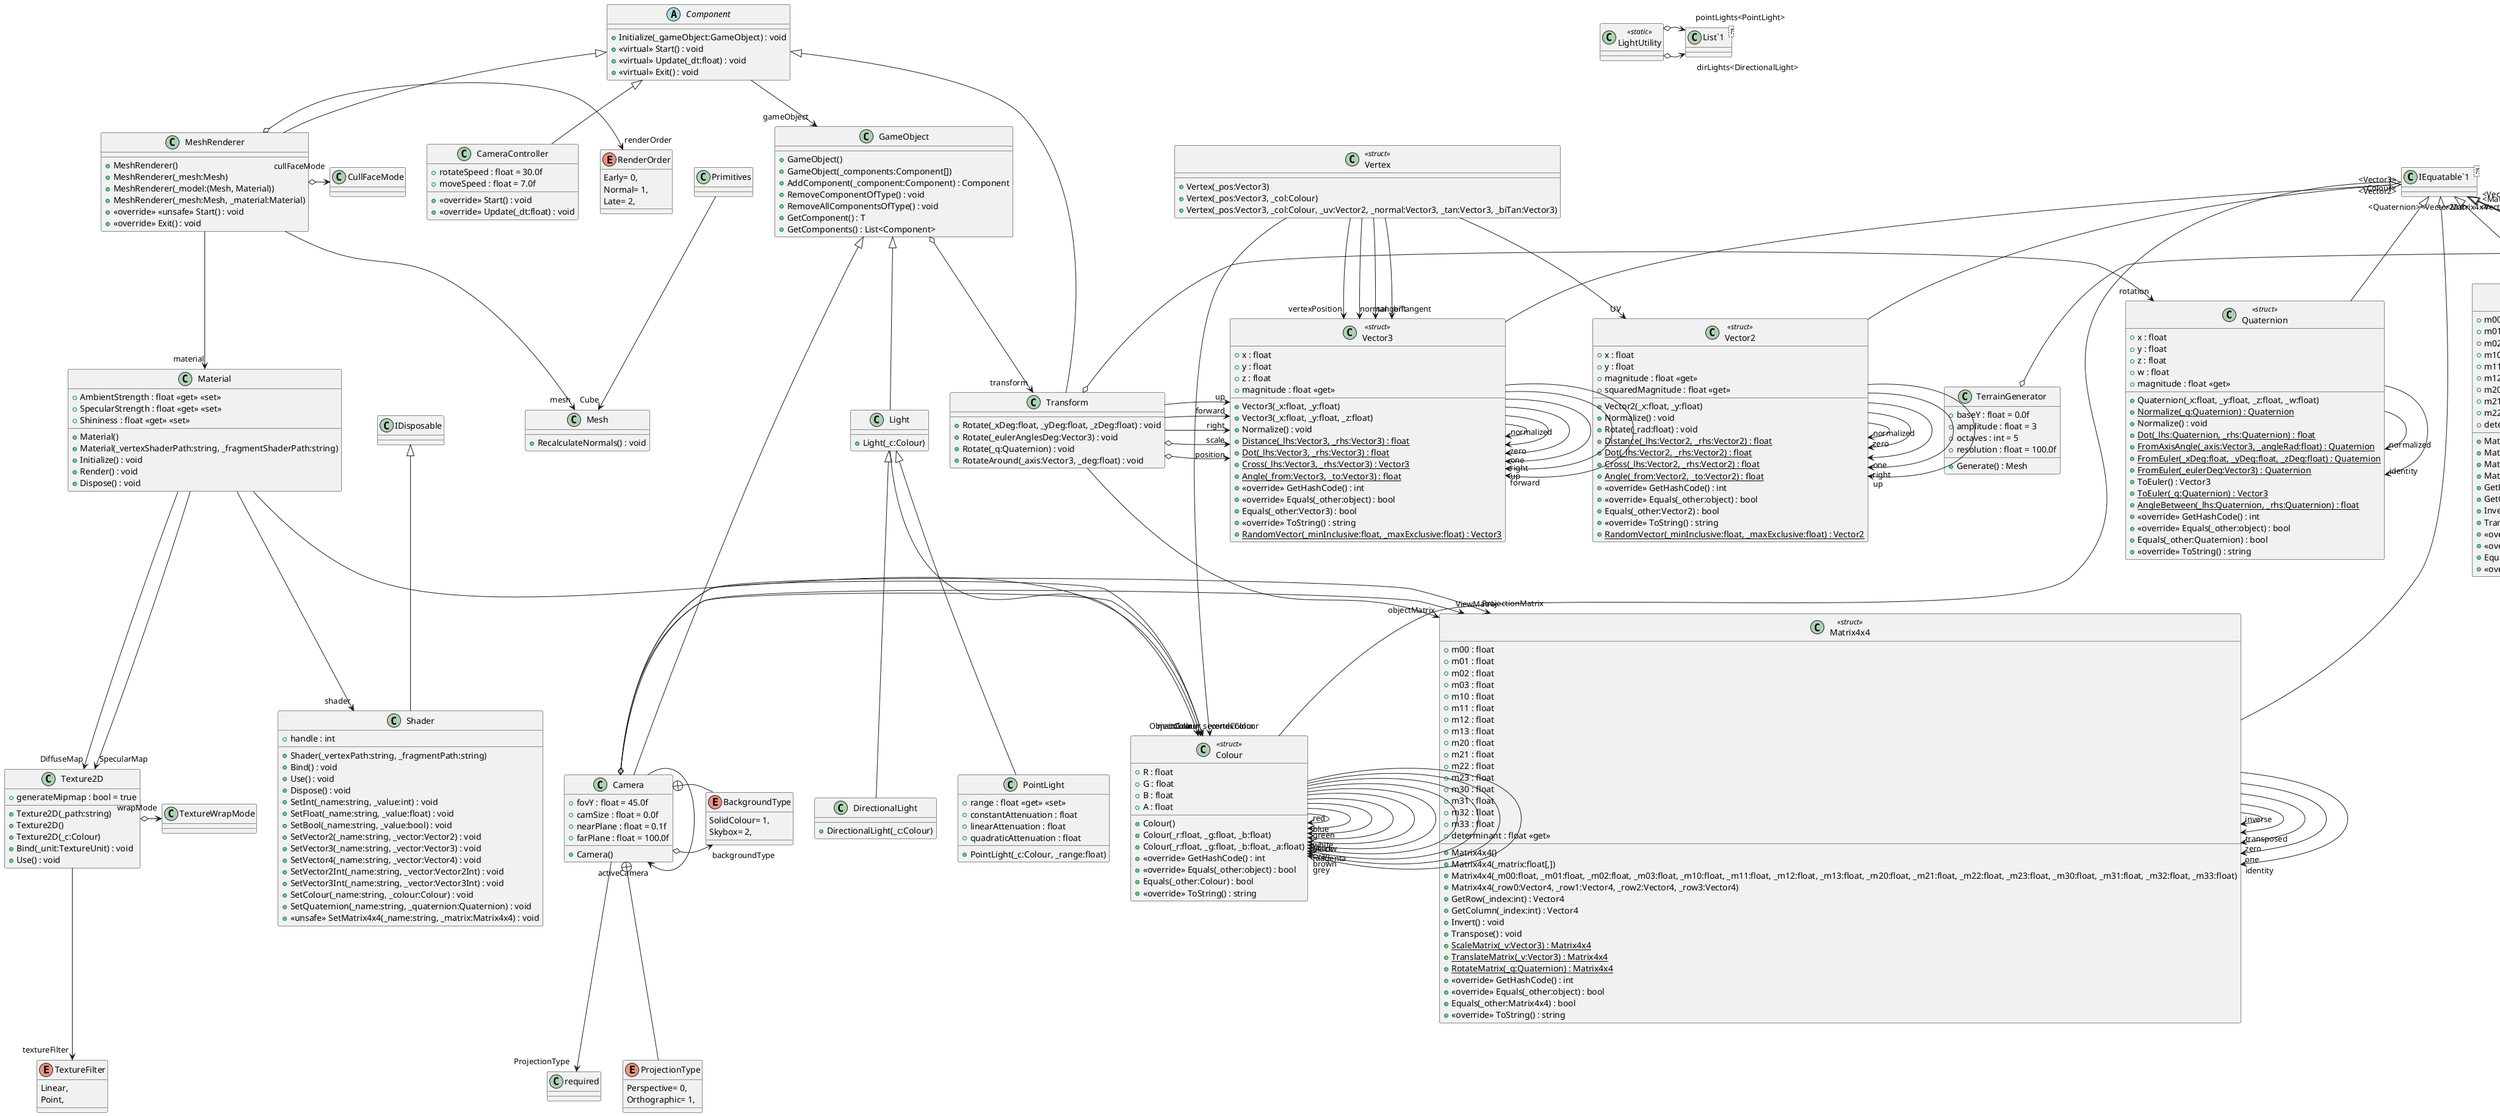 @startuml
class LoadedObjectTest {
}
Game <|-- LoadedObjectTest
class LoadedSphereTest {
}
Game <|-- LoadedSphereTest
class AssignmentOne {
}
Game <|-- AssignmentOne
class TerrainTest {
}
Game <|-- TerrainTest
class TerrainGenerator {
    + baseY : float = 0.0f
    + amplitude : float = 3
    + octaves : int = 5
    + resolution : float = 100.0f
    + Generate() : Mesh
}
TerrainGenerator o-> "size" Vector2Int
class Noise2d <<static>> {
    {static} Noise2d()
    + {static} Reseed() : void
    + {static} Noise(_x:float, _y:float) : float
}
abstract class Component {
    + Initialize(_gameObject:GameObject) : void
    + <<virtual>> Start() : void
    + <<virtual>> Update(_dt:float) : void
    + <<virtual>> Exit() : void
}
Component --> "gameObject" GameObject
class FileLoader <<static>> {
    + {static} LoadModel(_path:string) : (Mesh, Material)
}
class Window {
    + {static} <<readonly>> width : int = 1400
    + {static} <<readonly>> height : int = 800
    + Window(_title:string)
    + Initialize() : void
    + Render() : void
    + Update(_dt:float) : void
    + Exit() : void
}
class "Action`2"<T1,T2> {
}
GameWindow <|-- Window
Window --> "WindowResized<int,int>" "Action`2"
Window --> "HandleInput<KeyboardState,MouseState>" "Action`2"
class GameObject {
    + GameObject()
    + GameObject(_components:Component[])
    + AddComponent(_component:Component) : Component
    + RemoveComponentOfType() : void
    + RemoveAllComponentsOfType() : void
    + GetComponent() : T
    + GetComponents() : List<Component>
}
GameObject o-> "transform" Transform
class Game {
    + {static} isInitialized : bool = false
    + <<unsafe>> Run() : void
}
class "Action`1"<T> {
}
Game --> "InitCall" Action
Game --> "UpdateCall<float>" "Action`1"
Game --> "LateUpdateCall" Action
Game --> "EarlyRenderCall" Action
Game --> "RenderCall" Action
Game --> "LateRenderCall" Action
Game --> "ExitCall" Action
class Colour <<struct>> {
    + R : float
    + G : float
    + B : float
    + A : float
    + Colour()
    + Colour(_r:float, _g:float, _b:float)
    + Colour(_r:float, _g:float, _b:float, _a:float)
    + <<override>> GetHashCode() : int
    + <<override>> Equals(_other:object) : bool
    + Equals(_other:Colour) : bool
    + <<override>> ToString() : string
}
class "IEquatable`1"<T> {
}
"IEquatable`1" "<Colour>" <|-- Colour
Colour --> "red" Colour
Colour --> "green" Colour
Colour --> "blue" Colour
Colour --> "white" Colour
Colour --> "black" Colour
Colour --> "yellow" Colour
Colour --> "cyan" Colour
Colour --> "magenta" Colour
Colour --> "grey" Colour
Colour --> "brown" Colour
class ExtensionMethods <<static>> {
    + {static} Map(_value:float, _inputMin:float, _inputMax:float, _outputMin:float, _outputMax:float) : float
}
class Material {
    + Material()
    + Material(_vertexShaderPath:string, _fragmentShaderPath:string)
    + Initialize() : void
    + Render() : void
    + Dispose() : void
    + AmbientStrength : float <<get>> <<set>>
    + SpecularStrength : float <<get>> <<set>>
    + Shininess : float <<get>> <<set>>
}
Material --> "shader" Shader
Material --> "ObjectColour" Colour
Material --> "DiffuseMap" Texture2D
Material --> "SpecularMap" Texture2D
class Mesh {
    + RecalculateNormals() : void
}
class MeshRenderer {
    + MeshRenderer()
    + MeshRenderer(_mesh:Mesh)
    + MeshRenderer(_model:(Mesh, Material))
    + MeshRenderer(_mesh:Mesh, _material:Material)
    + <<override>> <<unsafe>> Start() : void
    + <<override>> Exit() : void
}
Component <|-- MeshRenderer
MeshRenderer --> "material" Material
MeshRenderer --> "mesh" Mesh
MeshRenderer o-> "cullFaceMode" CullFaceMode
MeshRenderer o-> "renderOrder" RenderOrder
enum TextureFilter {
    Linear,
    Point,
}
class Texture2D {
    + generateMipmap : bool = true
    + Texture2D(_path:string)
    + Texture2D()
    + Texture2D(_c:Colour)
    + Bind(_unit:TextureUnit) : void
    + Use() : void
}
Texture2D --> "textureFilter" TextureFilter
Texture2D o-> "wrapMode" TextureWrapMode
class Shader {
    + handle : int
    + Shader(_vertexPath:string, _fragmentPath:string)
    + Bind() : void
    + Use() : void
    + Dispose() : void
    + SetInt(_name:string, _value:int) : void
    + SetFloat(_name:string, _value:float) : void
    + SetBool(_name:string, _value:bool) : void
    + SetVector2(_name:string, _vector:Vector2) : void
    + SetVector3(_name:string, _vector:Vector3) : void
    + SetVector4(_name:string, _vector:Vector4) : void
    + SetVector2Int(_name:string, _vector:Vector2Int) : void
    + SetVector3Int(_name:string, _vector:Vector3Int) : void
    + SetColour(_name:string, _colour:Colour) : void
    + SetQuaternion(_name:string, _quaternion:Quaternion) : void
    + <<unsafe>> SetMatrix4x4(_name:string, _matrix:Matrix4x4) : void
}
IDisposable <|-- Shader
class Vertex <<struct>> {
    + Vertex(_pos:Vector3)
    + Vertex(_pos:Vector3, _col:Colour)
    + Vertex(_pos:Vector3, _col:Colour, _uv:Vector2, _normal:Vector3, _tan:Vector3, _biTan:Vector3)
}
Vertex --> "vertexPosition" Vector3
Vertex --> "vertexColour" Colour
Vertex --> "UV" Vector2
Vertex --> "normal" Vector3
Vertex --> "tangent" Vector3
Vertex --> "biTangent" Vector3
enum RenderOrder {
    Early= 0,
    Normal= 1,
    Late= 2,
}
class Transform {
    + Rotate(_xDeg:float, _yDeg:float, _zDeg:float) : void
    + Rotate(_eulerAnglesDeg:Vector3) : void
    + Rotate(_q:Quaternion) : void
    + RotateAround(_axis:Vector3, _deg:float) : void
}
Component <|-- Transform
Transform o-> "position" Vector3
Transform o-> "rotation" Quaternion
Transform o-> "scale" Vector3
Transform --> "objectMatrix" Matrix4x4
Transform --> "right" Vector3
Transform --> "forward" Vector3
Transform --> "up" Vector3
class CameraController {
    + rotateSpeed : float = 30.0f
    + moveSpeed : float = 7.0f
    + <<override>> Start() : void
    + <<override>> Update(_dt:float) : void
}
Component <|-- CameraController
class Camera {
    + fovY : float = 45.0f
    + camSize : float = 0.0f
    + nearPlane : float = 0.1f
    + farPlane : float = 100.0f
    + Camera()
}
enum ProjectionType {
    Perspective= 0,
    Orthographic= 1,
}
enum BackgroundType {
    SolidColour= 1,
    Skybox= 2,
}
GameObject <|-- Camera
Camera --> "activeCamera" Camera
Camera --> "ViewMatrix" Matrix4x4
Camera o-> "ProjectionMatrix" Matrix4x4
Camera --> "ProjectionType" required
Camera o-> "backgroundType" BackgroundType
Camera o-> "mainColour" Colour
Camera o-> "secondColour" Colour
Camera +-- ProjectionType
Camera +-- BackgroundType
class Matrix3x3 <<struct>> {
    + m00 : float
    + m01 : float
    + m02 : float
    + m10 : float
    + m11 : float
    + m12 : float
    + m20 : float
    + m21 : float
    + m22 : float
    + Matrix3x3()
    + Matrix3x3(_matrix:float[,])
    + Matrix3x3(_m00:float, _m01:float, _m02:float, _m10:float, _m11:float, _m12:float, _m20:float, _m21:float, _m22:float)
    + Matrix3x3(_row0:Vector3, _row1:Vector3, _row2:Vector3)
    + GetRow(_index:int) : Vector3
    + GetColumn(_index:int) : Vector3
    + Invert() : void
    + Transpose() : void
    + determinant : float <<get>>
    + <<override>> GetHashCode() : int
    + <<override>> Equals(_other:object) : bool
    + Equals(_other:Matrix3x3) : bool
    + <<override>> ToString() : string
}
class "IEquatable`1"<T> {
}
"IEquatable`1" "<Matrix3x3>" <|-- Matrix3x3
Matrix3x3 --> "inverse" Matrix3x3
Matrix3x3 --> "transposed" Matrix3x3
Matrix3x3 --> "zero" Matrix3x3
Matrix3x3 --> "one" Matrix3x3
Matrix3x3 --> "identity" Matrix3x3
class Vector3 <<struct>> {
    + x : float
    + y : float
    + z : float
    + Vector3(_x:float, _y:float)
    + Vector3(_x:float, _y:float, _z:float)
    + magnitude : float <<get>>
    + Normalize() : void
    + {static} Distance(_lhs:Vector3, _rhs:Vector3) : float
    + {static} Dot(_lhs:Vector3, _rhs:Vector3) : float
    + {static} Cross(_lhs:Vector3, _rhs:Vector3) : Vector3
    + {static} Angle(_from:Vector3, _to:Vector3) : float
    + <<override>> GetHashCode() : int
    + <<override>> Equals(_other:object) : bool
    + Equals(_other:Vector3) : bool
    + <<override>> ToString() : string
    + {static} RandomVector(_minInclusive:float, _maxExclusive:float) : Vector3
}
class "IEquatable`1"<T> {
}
"IEquatable`1" "<Vector3>" <|-- Vector3
Vector3 --> "normalized" Vector3
Vector3 --> "zero" Vector3
Vector3 --> "one" Vector3
Vector3 --> "right" Vector3
Vector3 --> "up" Vector3
Vector3 --> "forward" Vector3
class Math <<static>> {
    + <<const>> epsilon : float
    + {static} Deg2Rad : float <<get>>
    + {static} Rad2Deg : float <<get>>
    + {static} Clamp(_value:float, _min:float, _max:float) : float
    + {static} Clamp(_value:int, _min:int, _max:int) : int
    + {static} Clamp01(_value:float) : float
    + {static} Lerp(_a:float, _b:float, _t:float) : float
    + {static} LerpUnclamped(_a:float, _b:float, _t:float) : float
}
class Matrix4x4 <<struct>> {
    + m00 : float
    + m01 : float
    + m02 : float
    + m03 : float
    + m10 : float
    + m11 : float
    + m12 : float
    + m13 : float
    + m20 : float
    + m21 : float
    + m22 : float
    + m23 : float
    + m30 : float
    + m31 : float
    + m32 : float
    + m33 : float
    + Matrix4x4()
    + Matrix4x4(_matrix:float[,])
    + Matrix4x4(_m00:float, _m01:float, _m02:float, _m03:float, _m10:float, _m11:float, _m12:float, _m13:float, _m20:float, _m21:float, _m22:float, _m23:float, _m30:float, _m31:float, _m32:float, _m33:float)
    + Matrix4x4(_row0:Vector4, _row1:Vector4, _row2:Vector4, _row3:Vector4)
    + GetRow(_index:int) : Vector4
    + GetColumn(_index:int) : Vector4
    + Invert() : void
    + Transpose() : void
    + determinant : float <<get>>
    + {static} ScaleMatrix(_v:Vector3) : Matrix4x4
    + {static} TranslateMatrix(_v:Vector3) : Matrix4x4
    + {static} RotateMatrix(_q:Quaternion) : Matrix4x4
    + <<override>> GetHashCode() : int
    + <<override>> Equals(_other:object) : bool
    + Equals(_other:Matrix4x4) : bool
    + <<override>> ToString() : string
}
class "IEquatable`1"<T> {
}
"IEquatable`1" "<Matrix4x4>" <|-- Matrix4x4
Matrix4x4 --> "inverse" Matrix4x4
Matrix4x4 --> "transposed" Matrix4x4
Matrix4x4 --> "zero" Matrix4x4
Matrix4x4 --> "one" Matrix4x4
Matrix4x4 --> "identity" Matrix4x4
class Vector4 <<struct>> {
    + x : float
    + y : float
    + z : float
    + w : float
    + Vector4(_v:Vector2, _z:float, _w:float)
    + Vector4(_v:Vector3, _w:float)
    + Vector4(_x:float, _y:float, _z:float, _w:float)
    + magnitude : float <<get>>
    + Normalize() : void
    + <<override>> GetHashCode() : int
    + <<override>> Equals(_other:object) : bool
    + Equals(_other:Vector4) : bool
    + <<override>> ToString() : string
    + {static} RandomVector(_minInclusive:float, _maxExclusive:float) : Vector4
}
class "IEquatable`1"<T> {
}
"IEquatable`1" "<Vector4>" <|-- Vector4
Vector4 --> "normalized" Vector4
Vector4 --> "zero" Vector4
Vector4 --> "one" Vector4
class Vector3Int <<struct>> {
    + x : int
    + y : int
    + z : int
    + Vector3Int(_x:float, _y:float)
    + Vector3Int(_x:float, _y:float, _z:float)
    + Vector3Int(_x:int, _y:int)
    + Vector3Int(_x:int, _y:int, _z:int)
    + magnitude : float <<get>>
    + Normalize() : void
    + {static} Distance(_lhs:Vector3Int, _rhs:Vector3Int) : float
    + {static} Dot(_lhs:Vector3Int, _rhs:Vector3Int) : float
    + {static} Cross(_lhs:Vector3Int, _rhs:Vector3Int) : Vector3Int
    + {static} Angle(_from:Vector3Int, _to:Vector3Int) : float
    + <<override>> GetHashCode() : int
    + <<override>> Equals(_other:object) : bool
    + Equals(_other:Vector3Int) : bool
    + <<override>> ToString() : string
    + {static} RandomVector(_minInclusive:int, _maxInclusive:int) : Vector3Int
}
class "IEquatable`1"<T> {
}
"IEquatable`1" "<Vector3Int>" <|-- Vector3Int
Vector3Int --> "normalized" Vector3Int
Vector3Int --> "zero" Vector3Int
Vector3Int --> "one" Vector3Int
Vector3Int --> "right" Vector3Int
Vector3Int --> "up" Vector3Int
Vector3Int --> "forward" Vector3Int
class Vector2 <<struct>> {
    + x : float
    + y : float
    + Vector2(_x:float, _y:float)
    + magnitude : float <<get>>
    + squaredMagnitude : float <<get>>
    + Normalize() : void
    + Rotate(_rad:float) : void
    + {static} Distance(_lhs:Vector2, _rhs:Vector2) : float
    + {static} Dot(_lhs:Vector2, _rhs:Vector2) : float
    + {static} Cross(_lhs:Vector2, _rhs:Vector2) : float
    + {static} Angle(_from:Vector2, _to:Vector2) : float
    + <<override>> GetHashCode() : int
    + <<override>> Equals(_other:object) : bool
    + Equals(_other:Vector2) : bool
    + <<override>> ToString() : string
    + {static} RandomVector(_minInclusive:float, _maxExclusive:float) : Vector2
}
class "IEquatable`1"<T> {
}
"IEquatable`1" "<Vector2>" <|-- Vector2
Vector2 --> "normalized" Vector2
Vector2 --> "zero" Vector2
Vector2 --> "one" Vector2
Vector2 --> "right" Vector2
Vector2 --> "up" Vector2
class Vector2Int <<struct>> {
    + x : int
    + y : int
    + Vector2Int(_x:float, _y:float)
    + Vector2Int(_x:int, _y:int)
    + magnitude : float <<get>>
    + Normalize() : void
    + Rotate(_rad:float) : void
    + {static} Distance(_lhs:Vector2Int, _rhs:Vector2Int) : float
    + {static} Dot(_lhs:Vector2Int, _rhs:Vector2Int) : float
    + {static} Cross(_lhs:Vector2Int, _rhs:Vector2Int) : float
    + {static} Angle(_from:Vector2Int, _to:Vector2Int) : float
    + <<override>> GetHashCode() : int
    + <<override>> Equals(_other:object) : bool
    + Equals(_other:Vector2Int) : bool
    + <<override>> ToString() : string
    + {static} RandomVector(_minInclusive:int, _maxInclusive:int) : Vector2Int
}
class "IEquatable`1"<T> {
}
"IEquatable`1" "<Vector2Int>" <|-- Vector2Int
Vector2Int --> "normalized" Vector2Int
Vector2Int --> "zero" Vector2Int
Vector2Int --> "one" Vector2Int
Vector2Int --> "right" Vector2Int
Vector2Int --> "up" Vector2Int
class Random <<static>> {
    + {static} Range(_minInclusive:float, _maxExclusive:float) : float
    + {static} Range(_minInclusive:int, _maxInclusive:int) : int
}
class Quaternion <<struct>> {
    + x : float
    + y : float
    + z : float
    + w : float
    + Quaternion(_x:float, _y:float, _z:float, _w:float)
    + magnitude : float <<get>>
    + {static} Normalize(_q:Quaternion) : Quaternion
    + Normalize() : void
    + {static} Dot(_lhs:Quaternion, _rhs:Quaternion) : float
    + {static} FromAxisAngle(_axis:Vector3, _angleRad:float) : Quaternion
    + {static} FromEuler(_xDeg:float, _yDeg:float, _zDeg:float) : Quaternion
    + {static} FromEuler(_eulerDeg:Vector3) : Quaternion
    + ToEuler() : Vector3
    + {static} ToEuler(_q:Quaternion) : Vector3
    + {static} AngleBetween(_lhs:Quaternion, _rhs:Quaternion) : float
    + <<override>> GetHashCode() : int
    + <<override>> Equals(_other:object) : bool
    + Equals(_other:Quaternion) : bool
    + <<override>> ToString() : string
}
class "IEquatable`1"<T> {
}
"IEquatable`1" "<Quaternion>" <|-- Quaternion
Quaternion --> "normalized" Quaternion
Quaternion --> "identity" Quaternion
class DirectionalLight {
    + DirectionalLight(_c:Colour)
}
Light <|-- DirectionalLight
class PointLight {
    + range : float <<get>> <<set>>
    + constantAttenuation : float
    + linearAttenuation : float
    + quadraticAttenuation : float
    + PointLight(_c:Colour, _range:float)
}
Light <|-- PointLight
class LightUtility <<static>> {
}
class "List`1"<T> {
}
LightUtility o-> "dirLights<DirectionalLight>" "List`1"
LightUtility o-> "pointLights<PointLight>" "List`1"
class Light {
    + Light(_c:Colour)
}
GameObject <|-- Light
Light --> "colour" Colour
class Primitives {
}
Primitives --> "Cube" Mesh
@enduml
